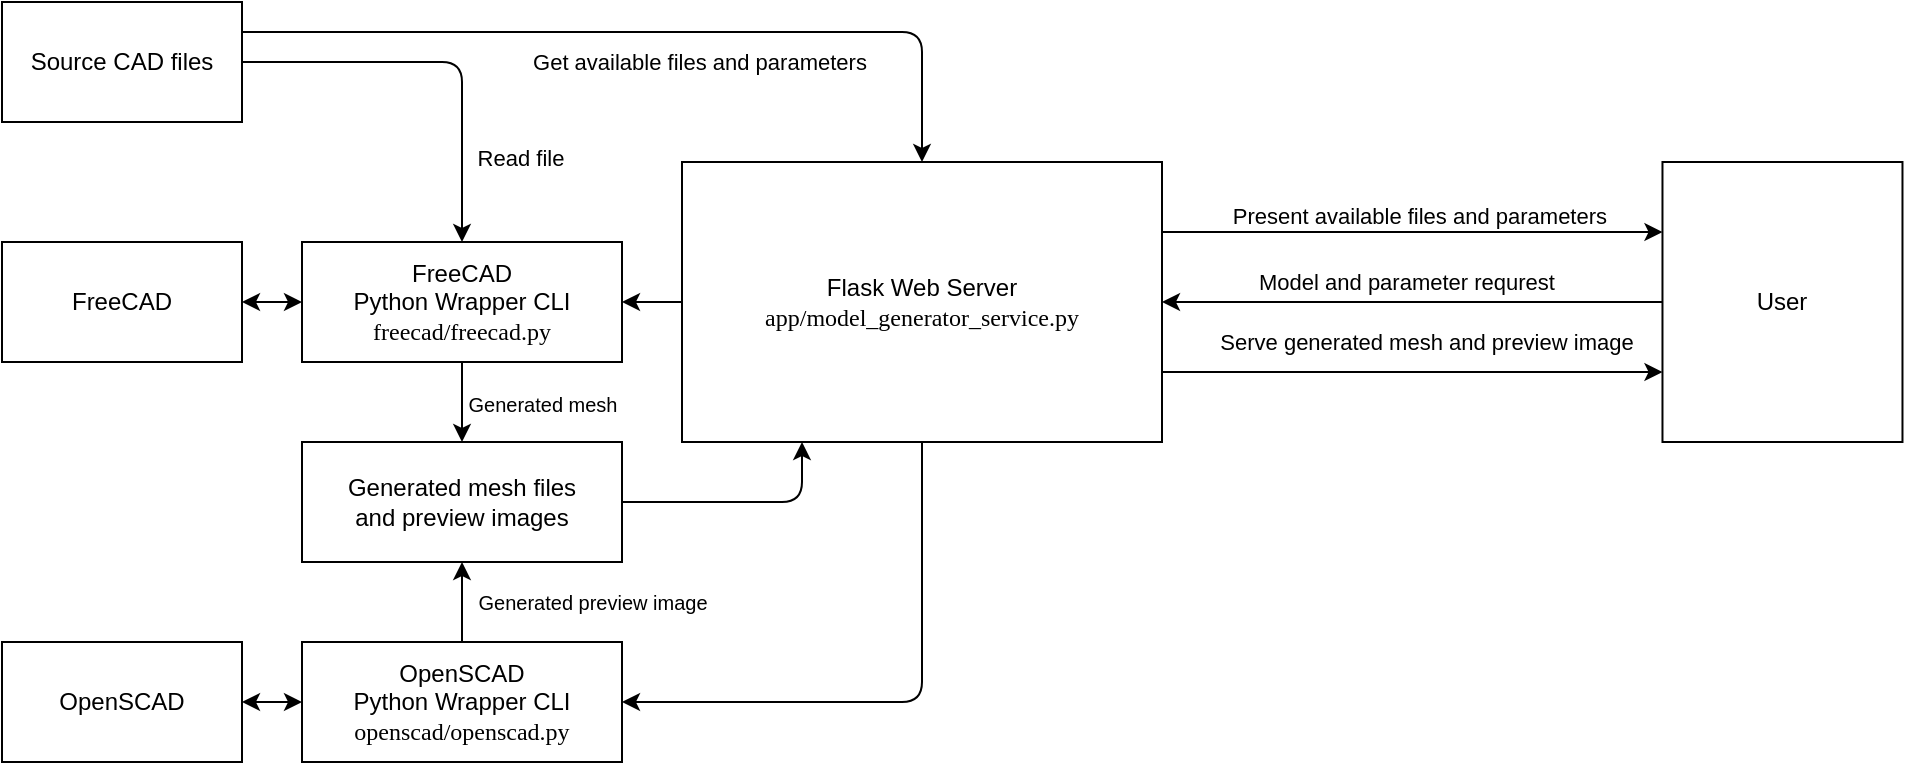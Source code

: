 <mxfile>
    <diagram id="oFIg-IRMYorYpmVigN7u" name="Page-1">
        <mxGraphModel dx="1503" dy="1690" grid="1" gridSize="10" guides="1" tooltips="1" connect="1" arrows="1" fold="1" page="1" pageScale="1" pageWidth="1169" pageHeight="827" background="#ffffff" math="0" shadow="0">
            <root>
                <mxCell id="0"/>
                <mxCell id="1" parent="0"/>
                <mxCell id="2" value="FreeCAD" style="rounded=0;whiteSpace=wrap;html=1;labelBackgroundColor=none;fillColor=#FFFFFF;fontColor=#000000;strokeColor=#000000;" vertex="1" parent="1">
                    <mxGeometry x="10" y="130" width="120" height="60" as="geometry"/>
                </mxCell>
                <mxCell id="5" style="edgeStyle=none;html=1;exitX=0;exitY=0.5;exitDx=0;exitDy=0;entryX=1;entryY=0.5;entryDx=0;entryDy=0;startArrow=classic;startFill=1;labelBackgroundColor=none;fontColor=#000000;strokeColor=#000000;" edge="1" parent="1" source="3" target="2">
                    <mxGeometry relative="1" as="geometry"/>
                </mxCell>
                <mxCell id="34" style="edgeStyle=none;html=1;exitX=0.5;exitY=1;exitDx=0;exitDy=0;fontSize=11;startArrow=none;startFill=0;endArrow=classic;endFill=1;labelBackgroundColor=none;fontColor=#000000;strokeColor=#000000;" edge="1" parent="1" source="3" target="20">
                    <mxGeometry relative="1" as="geometry"/>
                </mxCell>
                <mxCell id="47" value="Generated mesh" style="edgeLabel;html=1;align=center;verticalAlign=middle;resizable=0;points=[];fontSize=10;fontFamily=Helvetica;fontColor=#000000;labelBackgroundColor=none;" vertex="1" connectable="0" parent="34">
                    <mxGeometry x="-0.628" relative="1" as="geometry">
                        <mxPoint x="40" y="13" as="offset"/>
                    </mxGeometry>
                </mxCell>
                <mxCell id="3" value="FreeCAD&lt;br&gt;Python Wrapper CLI&lt;br&gt;&lt;font face=&quot;Lucida Console&quot;&gt;freecad/freecad.py&lt;/font&gt;" style="rounded=0;whiteSpace=wrap;html=1;labelBackgroundColor=none;fillColor=#FFFFFF;fontColor=#000000;strokeColor=#000000;" vertex="1" parent="1">
                    <mxGeometry x="160" y="130" width="160" height="60" as="geometry"/>
                </mxCell>
                <mxCell id="4" value="Source CAD files" style="rounded=0;whiteSpace=wrap;html=1;fillColor=#FFFFFF;labelBackgroundColor=none;fontColor=#000000;strokeColor=#000000;" vertex="1" parent="1">
                    <mxGeometry x="10" y="10" width="120" height="60" as="geometry"/>
                </mxCell>
                <mxCell id="10" value="" style="endArrow=classic;html=1;entryX=0.5;entryY=0;entryDx=0;entryDy=0;exitX=1;exitY=0.5;exitDx=0;exitDy=0;labelBackgroundColor=none;fontColor=#000000;strokeColor=#000000;" edge="1" parent="1" source="4" target="3">
                    <mxGeometry width="50" height="50" relative="1" as="geometry">
                        <mxPoint x="310" y="160" as="sourcePoint"/>
                        <mxPoint x="360" y="110" as="targetPoint"/>
                        <Array as="points">
                            <mxPoint x="240" y="40"/>
                        </Array>
                    </mxGeometry>
                </mxCell>
                <mxCell id="11" value="OpenSCAD" style="rounded=0;whiteSpace=wrap;html=1;labelBackgroundColor=none;fillColor=#FFFFFF;fontColor=#000000;strokeColor=#000000;" vertex="1" parent="1">
                    <mxGeometry x="10" y="330" width="120" height="60" as="geometry"/>
                </mxCell>
                <mxCell id="13" style="edgeStyle=none;html=1;exitX=0;exitY=0.5;exitDx=0;exitDy=0;entryX=1;entryY=0.5;entryDx=0;entryDy=0;startArrow=classic;startFill=1;labelBackgroundColor=none;fontColor=#000000;strokeColor=#000000;" edge="1" parent="1" source="12" target="11">
                    <mxGeometry relative="1" as="geometry"/>
                </mxCell>
                <mxCell id="35" style="edgeStyle=none;html=1;exitX=0.5;exitY=0;exitDx=0;exitDy=0;entryX=0.5;entryY=1;entryDx=0;entryDy=0;fontSize=11;startArrow=none;startFill=0;endArrow=classic;endFill=1;labelBackgroundColor=none;fontColor=#000000;strokeColor=#000000;" edge="1" parent="1" source="12" target="20">
                    <mxGeometry relative="1" as="geometry"/>
                </mxCell>
                <mxCell id="48" value="Generated preview image" style="edgeLabel;html=1;align=center;verticalAlign=middle;resizable=0;points=[];fontSize=10;fontFamily=Helvetica;fontColor=#000000;labelBackgroundColor=none;" vertex="1" connectable="0" parent="35">
                    <mxGeometry x="0.594" y="2" relative="1" as="geometry">
                        <mxPoint x="67" y="12" as="offset"/>
                    </mxGeometry>
                </mxCell>
                <mxCell id="12" value="OpenSCAD&lt;br&gt;Python Wrapper CLI&lt;br&gt;&lt;font face=&quot;Lucida Console&quot;&gt;openscad/openscad.py&lt;/font&gt;" style="rounded=0;whiteSpace=wrap;html=1;labelBackgroundColor=none;fillColor=#FFFFFF;fontColor=#000000;strokeColor=#000000;" vertex="1" parent="1">
                    <mxGeometry x="160" y="330" width="160" height="60" as="geometry"/>
                </mxCell>
                <mxCell id="15" style="edgeStyle=none;html=1;exitX=0;exitY=0.5;exitDx=0;exitDy=0;entryX=1;entryY=0.5;entryDx=0;entryDy=0;labelBackgroundColor=none;strokeColor=#000000;" edge="1" parent="1" source="14" target="3">
                    <mxGeometry relative="1" as="geometry"/>
                </mxCell>
                <mxCell id="16" style="edgeStyle=none;html=1;exitX=0.5;exitY=1;exitDx=0;exitDy=0;entryX=1;entryY=0.5;entryDx=0;entryDy=0;labelBackgroundColor=none;fontColor=#000000;strokeColor=#000000;" edge="1" parent="1" source="14" target="12">
                    <mxGeometry relative="1" as="geometry">
                        <Array as="points">
                            <mxPoint x="470" y="360"/>
                        </Array>
                    </mxGeometry>
                </mxCell>
                <mxCell id="23" style="edgeStyle=none;html=1;exitX=1;exitY=0.25;exitDx=0;exitDy=0;entryX=0.5;entryY=0;entryDx=0;entryDy=0;fontSize=21;labelBackgroundColor=none;fontColor=#000000;strokeColor=#000000;" edge="1" parent="1" source="4" target="14">
                    <mxGeometry relative="1" as="geometry">
                        <Array as="points">
                            <mxPoint x="470" y="25"/>
                        </Array>
                    </mxGeometry>
                </mxCell>
                <mxCell id="24" value="Get available files and parameters&amp;nbsp;" style="edgeLabel;html=1;align=center;verticalAlign=middle;resizable=0;points=[];fontSize=11;labelBackgroundColor=none;fontColor=#000000;" vertex="1" connectable="0" parent="23">
                    <mxGeometry x="0.168" y="-1" relative="1" as="geometry">
                        <mxPoint x="-7" y="14" as="offset"/>
                    </mxGeometry>
                </mxCell>
                <mxCell id="27" style="edgeStyle=none;html=1;exitX=0;exitY=0.5;exitDx=0;exitDy=0;fontSize=11;entryX=1;entryY=0.5;entryDx=0;entryDy=0;labelBackgroundColor=none;fontColor=#000000;strokeColor=#000000;" edge="1" parent="1" source="17" target="14">
                    <mxGeometry relative="1" as="geometry"/>
                </mxCell>
                <mxCell id="40" value="&lt;span style=&quot;font-family: Helvetica; font-size: 11px;&quot;&gt;Model and parameter requrest&lt;/span&gt;" style="edgeLabel;html=1;align=center;verticalAlign=middle;resizable=0;points=[];fontSize=10;fontFamily=Lucida Console;labelBackgroundColor=none;fontColor=#000000;" vertex="1" connectable="0" parent="27">
                    <mxGeometry x="-0.233" y="2" relative="1" as="geometry">
                        <mxPoint x="-32" y="-12" as="offset"/>
                    </mxGeometry>
                </mxCell>
                <mxCell id="37" style="edgeStyle=none;html=1;exitX=1;exitY=0.75;exitDx=0;exitDy=0;entryX=0;entryY=0.75;entryDx=0;entryDy=0;fontSize=11;startArrow=none;startFill=0;endArrow=classic;endFill=1;labelBackgroundColor=none;fontColor=#000000;strokeColor=#000000;" edge="1" parent="1" source="14" target="17">
                    <mxGeometry relative="1" as="geometry"/>
                </mxCell>
                <mxCell id="41" value="&lt;span style=&quot;font-family: Helvetica; font-size: 11px;&quot;&gt;Serve generated mesh and preview image&lt;/span&gt;" style="edgeLabel;html=1;align=center;verticalAlign=middle;resizable=0;points=[];fontSize=10;fontFamily=Lucida Console;labelBackgroundColor=none;fontColor=#000000;" vertex="1" connectable="0" parent="37">
                    <mxGeometry x="0.129" y="-3" relative="1" as="geometry">
                        <mxPoint x="-10" y="-18" as="offset"/>
                    </mxGeometry>
                </mxCell>
                <mxCell id="14" value="Flask Web Server&lt;br&gt;&lt;font face=&quot;Lucida Console&quot;&gt;app/model_generator_service.py&lt;/font&gt;" style="rounded=0;whiteSpace=wrap;html=1;labelBackgroundColor=none;fillColor=#FFFFFF;fontColor=#000000;strokeColor=#000000;" vertex="1" parent="1">
                    <mxGeometry x="350" y="90" width="240" height="140" as="geometry"/>
                </mxCell>
                <mxCell id="21" style="edgeStyle=none;html=1;fontSize=21;entryX=0;entryY=0.25;entryDx=0;entryDy=0;exitX=1;exitY=0.25;exitDx=0;exitDy=0;labelBackgroundColor=none;fontColor=#000000;strokeColor=#000000;" edge="1" parent="1" source="14" target="17">
                    <mxGeometry relative="1" as="geometry">
                        <mxPoint x="410" y="145" as="sourcePoint"/>
                        <mxPoint x="570" y="90" as="targetPoint"/>
                    </mxGeometry>
                </mxCell>
                <mxCell id="39" value="&lt;span style=&quot;font-family: Helvetica; font-size: 11px;&quot;&gt;Present available files and parameters&amp;nbsp;&lt;/span&gt;" style="edgeLabel;html=1;align=center;verticalAlign=middle;resizable=0;points=[];fontSize=10;fontFamily=Lucida Console;labelBackgroundColor=none;fontColor=#000000;" vertex="1" connectable="0" parent="21">
                    <mxGeometry relative="1" as="geometry">
                        <mxPoint x="5" y="-8" as="offset"/>
                    </mxGeometry>
                </mxCell>
                <mxCell id="17" value="User" style="rounded=0;whiteSpace=wrap;html=1;labelBackgroundColor=none;fillColor=#FFFFFF;fontColor=#000000;strokeColor=#000000;" vertex="1" parent="1">
                    <mxGeometry x="840.24" y="90" width="120" height="140" as="geometry"/>
                </mxCell>
                <mxCell id="36" style="edgeStyle=none;html=1;exitX=1;exitY=0.5;exitDx=0;exitDy=0;entryX=0.25;entryY=1;entryDx=0;entryDy=0;fontSize=11;startArrow=none;startFill=0;endArrow=classic;endFill=1;labelBackgroundColor=none;fontColor=#000000;strokeColor=#000000;" edge="1" parent="1" source="20" target="14">
                    <mxGeometry relative="1" as="geometry">
                        <Array as="points">
                            <mxPoint x="410" y="260"/>
                        </Array>
                    </mxGeometry>
                </mxCell>
                <mxCell id="20" value="Generated mesh files&lt;br&gt;and preview images" style="rounded=0;whiteSpace=wrap;html=1;labelBackgroundColor=none;fillColor=#FFFFFF;fontColor=#000000;strokeColor=#000000;" vertex="1" parent="1">
                    <mxGeometry x="160" y="230" width="160" height="60" as="geometry"/>
                </mxCell>
                <mxCell id="25" value="Read file" style="edgeLabel;html=1;align=center;verticalAlign=middle;resizable=0;points=[];fontSize=11;labelBackgroundColor=none;fontColor=#000000;" vertex="1" connectable="0" parent="1">
                    <mxGeometry x="260" y="80" as="geometry">
                        <mxPoint x="9" y="8" as="offset"/>
                    </mxGeometry>
                </mxCell>
            </root>
        </mxGraphModel>
    </diagram>
</mxfile>